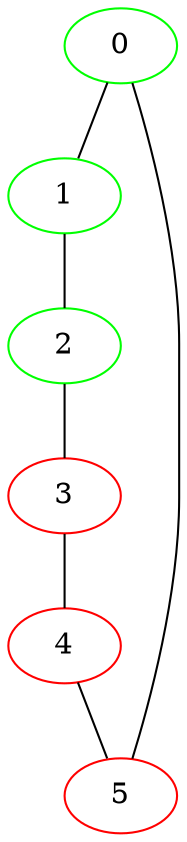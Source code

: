strict graph A {
	graph [name=A];
	0	 [color=green];
	1	 [color=green];
	0 -- 1;
	5	 [color=red];
	0 -- 5;
	2	 [color=green];
	1 -- 2;
	3	 [color=red];
	2 -- 3;
	4	 [color=red];
	3 -- 4;
	4 -- 5;
}
